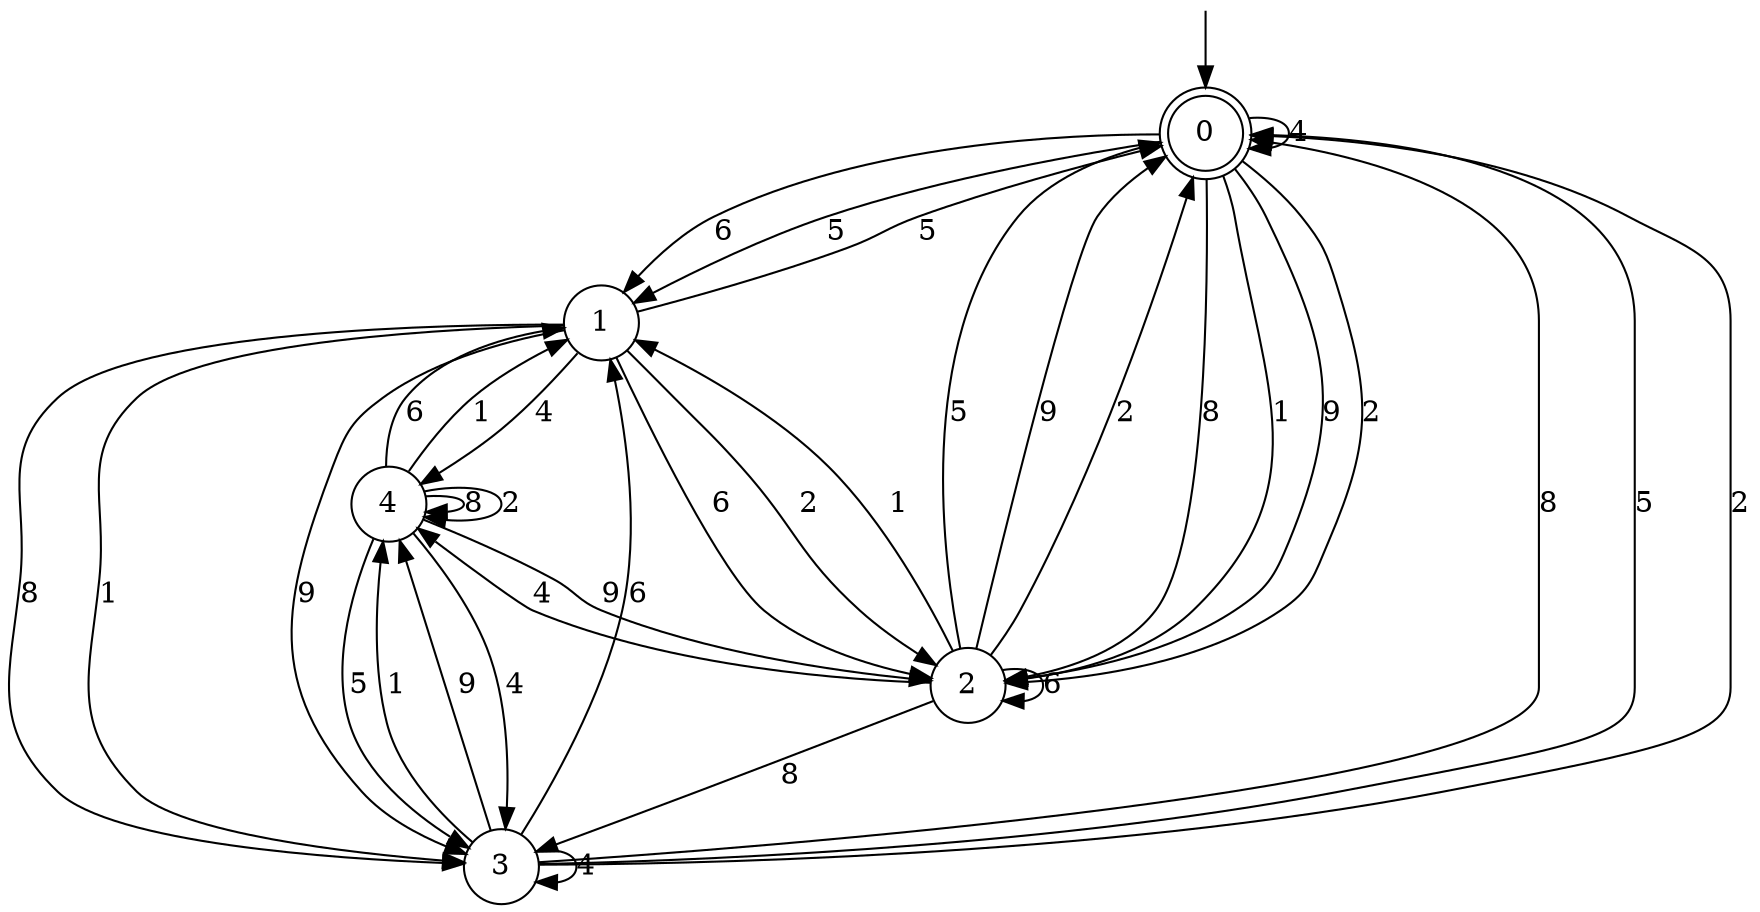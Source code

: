 digraph g {

	s0 [shape="doublecircle" label="0"];
	s1 [shape="circle" label="1"];
	s2 [shape="circle" label="2"];
	s3 [shape="circle" label="3"];
	s4 [shape="circle" label="4"];
	s0 -> s1 [label="6"];
	s0 -> s2 [label="8"];
	s0 -> s1 [label="5"];
	s0 -> s2 [label="1"];
	s0 -> s2 [label="9"];
	s0 -> s0 [label="4"];
	s0 -> s2 [label="2"];
	s1 -> s2 [label="6"];
	s1 -> s3 [label="8"];
	s1 -> s0 [label="5"];
	s1 -> s3 [label="1"];
	s1 -> s3 [label="9"];
	s1 -> s4 [label="4"];
	s1 -> s2 [label="2"];
	s2 -> s2 [label="6"];
	s2 -> s3 [label="8"];
	s2 -> s0 [label="5"];
	s2 -> s1 [label="1"];
	s2 -> s0 [label="9"];
	s2 -> s4 [label="4"];
	s2 -> s0 [label="2"];
	s3 -> s1 [label="6"];
	s3 -> s0 [label="8"];
	s3 -> s0 [label="5"];
	s3 -> s4 [label="1"];
	s3 -> s4 [label="9"];
	s3 -> s3 [label="4"];
	s3 -> s0 [label="2"];
	s4 -> s1 [label="6"];
	s4 -> s4 [label="8"];
	s4 -> s3 [label="5"];
	s4 -> s1 [label="1"];
	s4 -> s2 [label="9"];
	s4 -> s3 [label="4"];
	s4 -> s4 [label="2"];

__start0 [label="" shape="none" width="0" height="0"];
__start0 -> s0;

}
